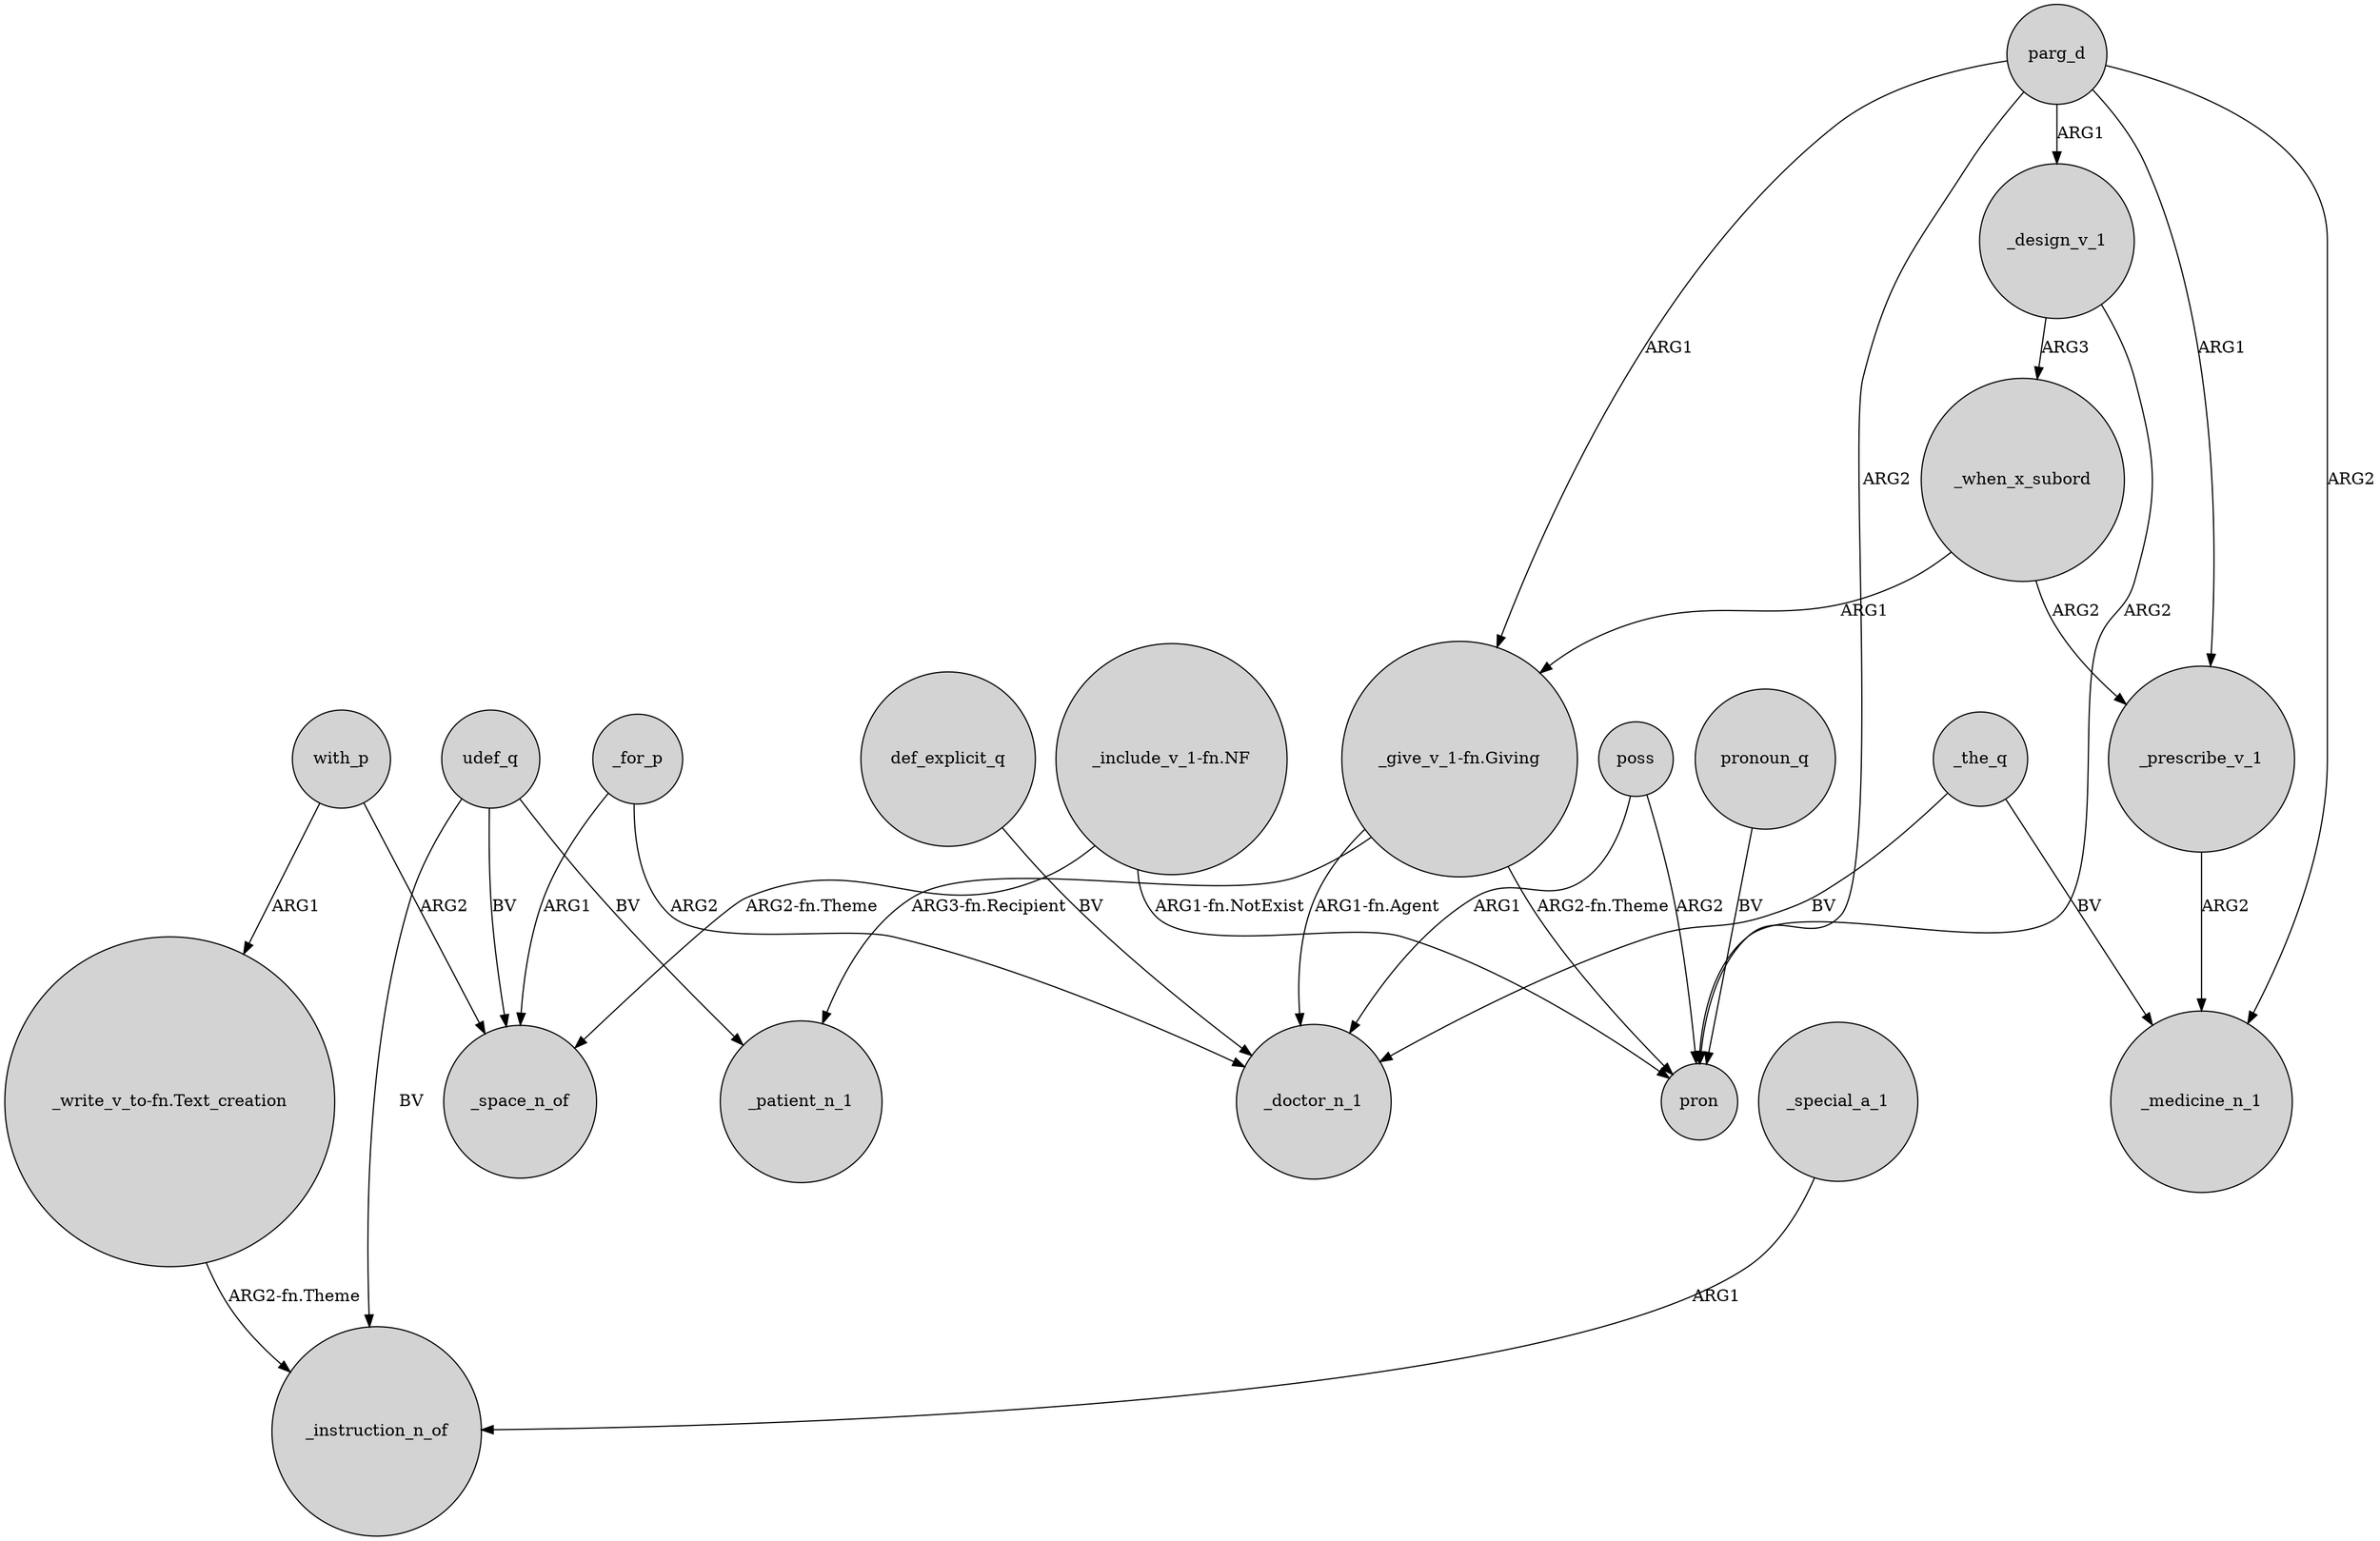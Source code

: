 digraph {
	node [shape=circle style=filled]
	"_give_v_1-fn.Giving" -> _patient_n_1 [label="ARG3-fn.Recipient"]
	_for_p -> _space_n_of [label=ARG1]
	with_p -> "_write_v_to-fn.Text_creation" [label=ARG1]
	poss -> pron [label=ARG2]
	_the_q -> _doctor_n_1 [label=BV]
	with_p -> _space_n_of [label=ARG2]
	parg_d -> _prescribe_v_1 [label=ARG1]
	_when_x_subord -> "_give_v_1-fn.Giving" [label=ARG1]
	_when_x_subord -> _prescribe_v_1 [label=ARG2]
	_for_p -> _doctor_n_1 [label=ARG2]
	parg_d -> _medicine_n_1 [label=ARG2]
	"_give_v_1-fn.Giving" -> _doctor_n_1 [label="ARG1-fn.Agent"]
	_special_a_1 -> _instruction_n_of [label=ARG1]
	udef_q -> _instruction_n_of [label=BV]
	def_explicit_q -> _doctor_n_1 [label=BV]
	parg_d -> pron [label=ARG2]
	pronoun_q -> pron [label=BV]
	udef_q -> _space_n_of [label=BV]
	udef_q -> _patient_n_1 [label=BV]
	_design_v_1 -> pron [label=ARG2]
	_design_v_1 -> _when_x_subord [label=ARG3]
	_the_q -> _medicine_n_1 [label=BV]
	"_give_v_1-fn.Giving" -> pron [label="ARG2-fn.Theme"]
	"_include_v_1-fn.NF" -> pron [label="ARG1-fn.NotExist"]
	"_write_v_to-fn.Text_creation" -> _instruction_n_of [label="ARG2-fn.Theme"]
	parg_d -> _design_v_1 [label=ARG1]
	"_include_v_1-fn.NF" -> _space_n_of [label="ARG2-fn.Theme"]
	poss -> _doctor_n_1 [label=ARG1]
	_prescribe_v_1 -> _medicine_n_1 [label=ARG2]
	parg_d -> "_give_v_1-fn.Giving" [label=ARG1]
}
